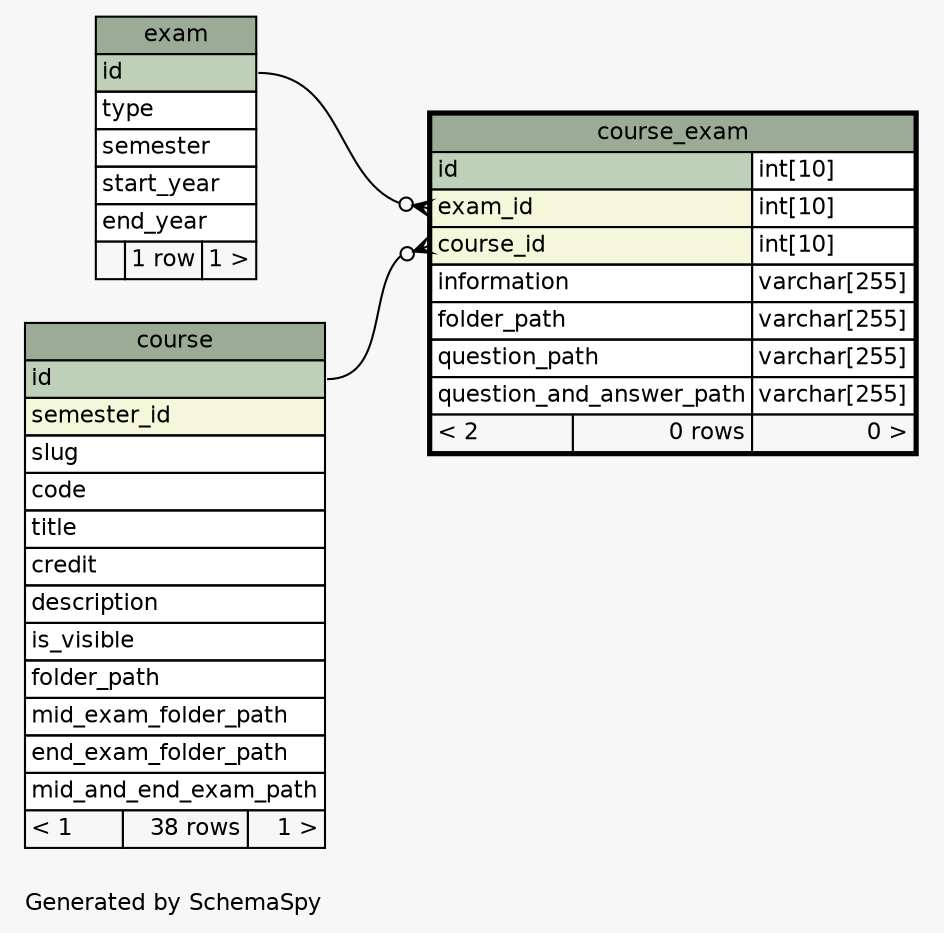// dot 2.44.1 on Linux 5.5.13-arch2-1
// SchemaSpy rev 590
digraph "oneDegreeRelationshipsDiagram" {
  graph [
    rankdir="RL"
    bgcolor="#f7f7f7"
    label="\nGenerated by SchemaSpy"
    labeljust="l"
    nodesep="0.18"
    ranksep="0.46"
    fontname="Helvetica"
    fontsize="11"
  ];
  node [
    fontname="Helvetica"
    fontsize="11"
    shape="plaintext"
  ];
  edge [
    arrowsize="0.8"
  ];
  "course_exam":"course_id":w -> "course":"id":e [arrowhead=none dir=back arrowtail=crowodot];
  "course_exam":"exam_id":w -> "exam":"id":e [arrowhead=none dir=back arrowtail=crowodot];
  "course" [
    label=<
    <TABLE BORDER="0" CELLBORDER="1" CELLSPACING="0" BGCOLOR="#ffffff">
      <TR><TD COLSPAN="3" BGCOLOR="#9bab96" ALIGN="CENTER">course</TD></TR>
      <TR><TD PORT="id" COLSPAN="3" BGCOLOR="#bed1b8" ALIGN="LEFT">id</TD></TR>
      <TR><TD PORT="semester_id" COLSPAN="3" BGCOLOR="#f4f7da" ALIGN="LEFT">semester_id</TD></TR>
      <TR><TD PORT="slug" COLSPAN="3" ALIGN="LEFT">slug</TD></TR>
      <TR><TD PORT="code" COLSPAN="3" ALIGN="LEFT">code</TD></TR>
      <TR><TD PORT="title" COLSPAN="3" ALIGN="LEFT">title</TD></TR>
      <TR><TD PORT="credit" COLSPAN="3" ALIGN="LEFT">credit</TD></TR>
      <TR><TD PORT="description" COLSPAN="3" ALIGN="LEFT">description</TD></TR>
      <TR><TD PORT="is_visible" COLSPAN="3" ALIGN="LEFT">is_visible</TD></TR>
      <TR><TD PORT="folder_path" COLSPAN="3" ALIGN="LEFT">folder_path</TD></TR>
      <TR><TD PORT="mid_exam_folder_path" COLSPAN="3" ALIGN="LEFT">mid_exam_folder_path</TD></TR>
      <TR><TD PORT="end_exam_folder_path" COLSPAN="3" ALIGN="LEFT">end_exam_folder_path</TD></TR>
      <TR><TD PORT="mid_and_end_exam_path" COLSPAN="3" ALIGN="LEFT">mid_and_end_exam_path</TD></TR>
      <TR><TD ALIGN="LEFT" BGCOLOR="#f7f7f7">&lt; 1</TD><TD ALIGN="RIGHT" BGCOLOR="#f7f7f7">38 rows</TD><TD ALIGN="RIGHT" BGCOLOR="#f7f7f7">1 &gt;</TD></TR>
    </TABLE>>
    URL="course.html"
    tooltip="course"
  ];
  "course_exam" [
    label=<
    <TABLE BORDER="2" CELLBORDER="1" CELLSPACING="0" BGCOLOR="#ffffff">
      <TR><TD COLSPAN="3" BGCOLOR="#9bab96" ALIGN="CENTER">course_exam</TD></TR>
      <TR><TD PORT="id" COLSPAN="2" BGCOLOR="#bed1b8" ALIGN="LEFT">id</TD><TD PORT="id.type" ALIGN="LEFT">int[10]</TD></TR>
      <TR><TD PORT="exam_id" COLSPAN="2" BGCOLOR="#f4f7da" ALIGN="LEFT">exam_id</TD><TD PORT="exam_id.type" ALIGN="LEFT">int[10]</TD></TR>
      <TR><TD PORT="course_id" COLSPAN="2" BGCOLOR="#f4f7da" ALIGN="LEFT">course_id</TD><TD PORT="course_id.type" ALIGN="LEFT">int[10]</TD></TR>
      <TR><TD PORT="information" COLSPAN="2" ALIGN="LEFT">information</TD><TD PORT="information.type" ALIGN="LEFT">varchar[255]</TD></TR>
      <TR><TD PORT="folder_path" COLSPAN="2" ALIGN="LEFT">folder_path</TD><TD PORT="folder_path.type" ALIGN="LEFT">varchar[255]</TD></TR>
      <TR><TD PORT="question_path" COLSPAN="2" ALIGN="LEFT">question_path</TD><TD PORT="question_path.type" ALIGN="LEFT">varchar[255]</TD></TR>
      <TR><TD PORT="question_and_answer_path" COLSPAN="2" ALIGN="LEFT">question_and_answer_path</TD><TD PORT="question_and_answer_path.type" ALIGN="LEFT">varchar[255]</TD></TR>
      <TR><TD ALIGN="LEFT" BGCOLOR="#f7f7f7">&lt; 2</TD><TD ALIGN="RIGHT" BGCOLOR="#f7f7f7">0 rows</TD><TD ALIGN="RIGHT" BGCOLOR="#f7f7f7">0 &gt;</TD></TR>
    </TABLE>>
    URL="course_exam.html"
    tooltip="course_exam"
  ];
  "exam" [
    label=<
    <TABLE BORDER="0" CELLBORDER="1" CELLSPACING="0" BGCOLOR="#ffffff">
      <TR><TD COLSPAN="3" BGCOLOR="#9bab96" ALIGN="CENTER">exam</TD></TR>
      <TR><TD PORT="id" COLSPAN="3" BGCOLOR="#bed1b8" ALIGN="LEFT">id</TD></TR>
      <TR><TD PORT="type" COLSPAN="3" ALIGN="LEFT">type</TD></TR>
      <TR><TD PORT="semester" COLSPAN="3" ALIGN="LEFT">semester</TD></TR>
      <TR><TD PORT="start_year" COLSPAN="3" ALIGN="LEFT">start_year</TD></TR>
      <TR><TD PORT="end_year" COLSPAN="3" ALIGN="LEFT">end_year</TD></TR>
      <TR><TD ALIGN="LEFT" BGCOLOR="#f7f7f7">  </TD><TD ALIGN="RIGHT" BGCOLOR="#f7f7f7">1 row</TD><TD ALIGN="RIGHT" BGCOLOR="#f7f7f7">1 &gt;</TD></TR>
    </TABLE>>
    URL="exam.html"
    tooltip="exam"
  ];
}
